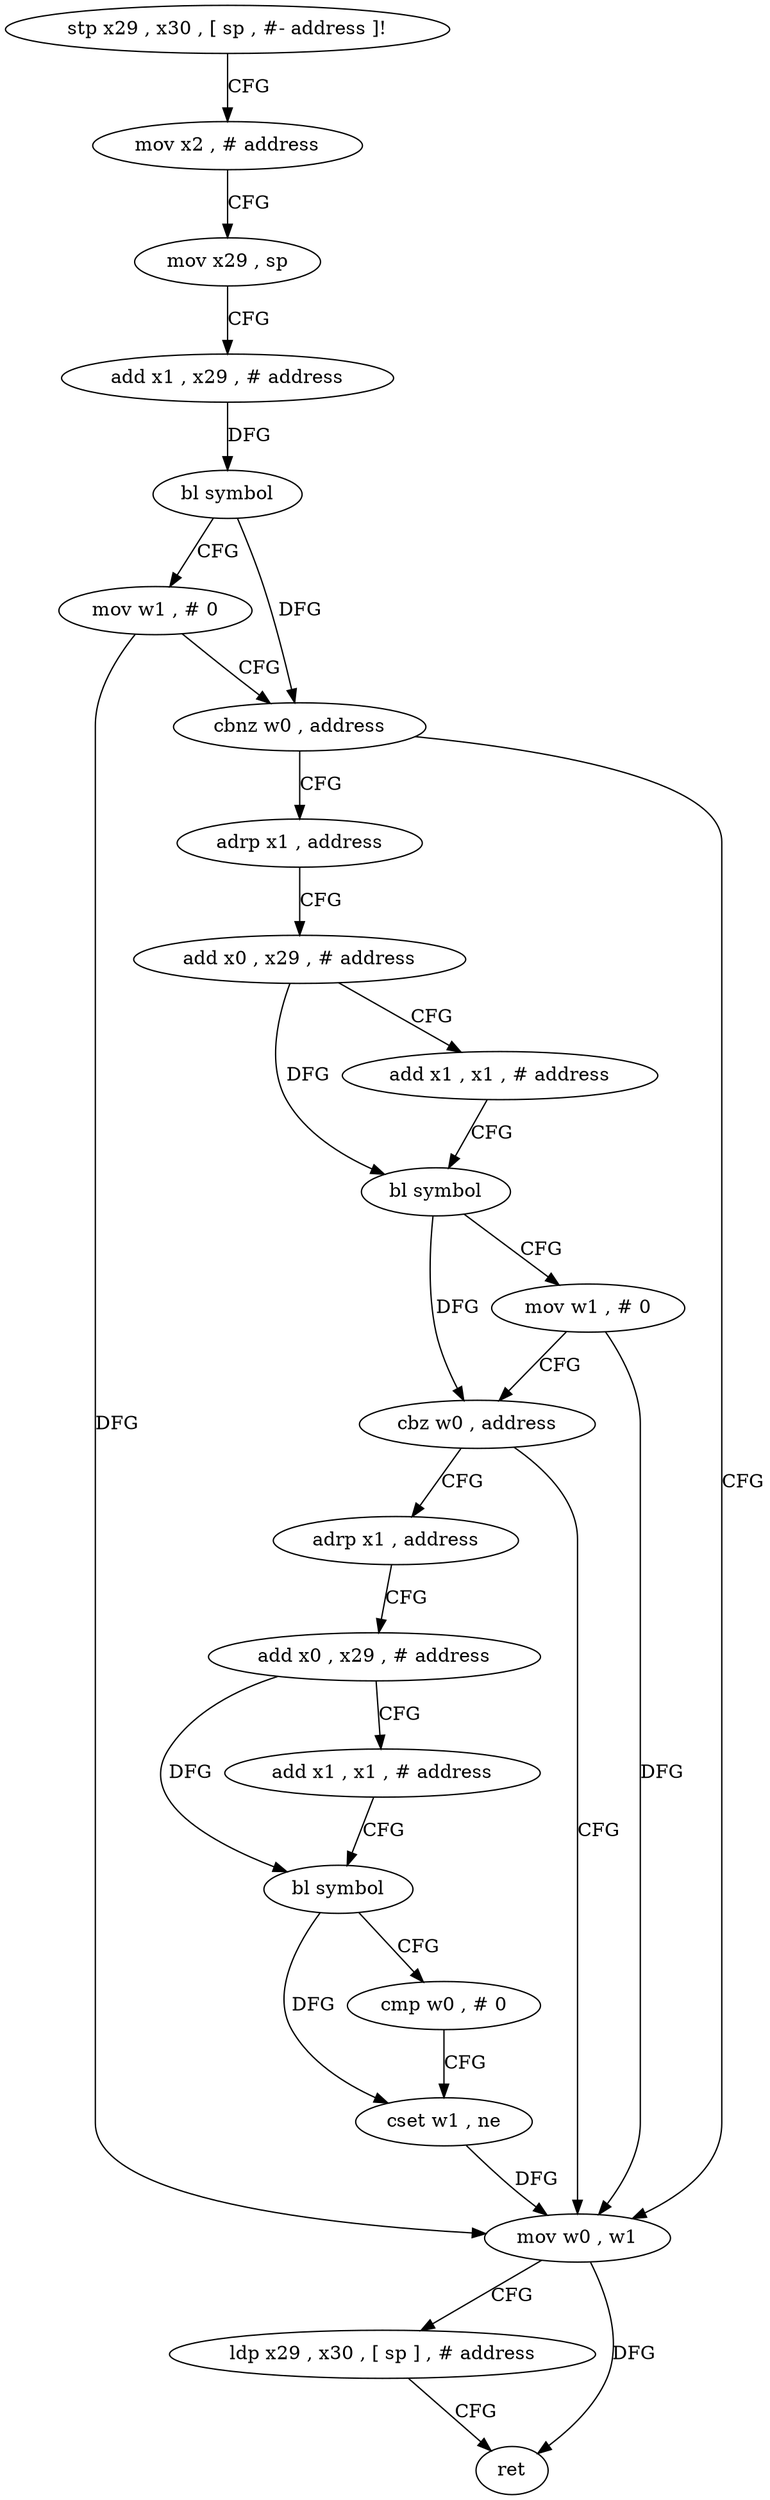 digraph "func" {
"4395976" [label = "stp x29 , x30 , [ sp , #- address ]!" ]
"4395980" [label = "mov x2 , # address" ]
"4395984" [label = "mov x29 , sp" ]
"4395988" [label = "add x1 , x29 , # address" ]
"4395992" [label = "bl symbol" ]
"4395996" [label = "mov w1 , # 0" ]
"4396000" [label = "cbnz w0 , address" ]
"4396052" [label = "mov w0 , w1" ]
"4396004" [label = "adrp x1 , address" ]
"4396056" [label = "ldp x29 , x30 , [ sp ] , # address" ]
"4396060" [label = "ret" ]
"4396008" [label = "add x0 , x29 , # address" ]
"4396012" [label = "add x1 , x1 , # address" ]
"4396016" [label = "bl symbol" ]
"4396020" [label = "mov w1 , # 0" ]
"4396024" [label = "cbz w0 , address" ]
"4396028" [label = "adrp x1 , address" ]
"4396032" [label = "add x0 , x29 , # address" ]
"4396036" [label = "add x1 , x1 , # address" ]
"4396040" [label = "bl symbol" ]
"4396044" [label = "cmp w0 , # 0" ]
"4396048" [label = "cset w1 , ne" ]
"4395976" -> "4395980" [ label = "CFG" ]
"4395980" -> "4395984" [ label = "CFG" ]
"4395984" -> "4395988" [ label = "CFG" ]
"4395988" -> "4395992" [ label = "DFG" ]
"4395992" -> "4395996" [ label = "CFG" ]
"4395992" -> "4396000" [ label = "DFG" ]
"4395996" -> "4396000" [ label = "CFG" ]
"4395996" -> "4396052" [ label = "DFG" ]
"4396000" -> "4396052" [ label = "CFG" ]
"4396000" -> "4396004" [ label = "CFG" ]
"4396052" -> "4396056" [ label = "CFG" ]
"4396052" -> "4396060" [ label = "DFG" ]
"4396004" -> "4396008" [ label = "CFG" ]
"4396056" -> "4396060" [ label = "CFG" ]
"4396008" -> "4396012" [ label = "CFG" ]
"4396008" -> "4396016" [ label = "DFG" ]
"4396012" -> "4396016" [ label = "CFG" ]
"4396016" -> "4396020" [ label = "CFG" ]
"4396016" -> "4396024" [ label = "DFG" ]
"4396020" -> "4396024" [ label = "CFG" ]
"4396020" -> "4396052" [ label = "DFG" ]
"4396024" -> "4396052" [ label = "CFG" ]
"4396024" -> "4396028" [ label = "CFG" ]
"4396028" -> "4396032" [ label = "CFG" ]
"4396032" -> "4396036" [ label = "CFG" ]
"4396032" -> "4396040" [ label = "DFG" ]
"4396036" -> "4396040" [ label = "CFG" ]
"4396040" -> "4396044" [ label = "CFG" ]
"4396040" -> "4396048" [ label = "DFG" ]
"4396044" -> "4396048" [ label = "CFG" ]
"4396048" -> "4396052" [ label = "DFG" ]
}
